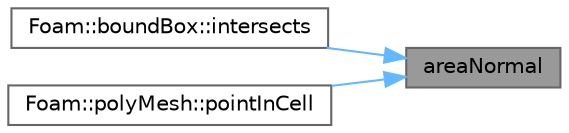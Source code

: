digraph "areaNormal"
{
 // LATEX_PDF_SIZE
  bgcolor="transparent";
  edge [fontname=Helvetica,fontsize=10,labelfontname=Helvetica,labelfontsize=10];
  node [fontname=Helvetica,fontsize=10,shape=box,height=0.2,width=0.4];
  rankdir="RL";
  Node1 [id="Node000001",label="areaNormal",height=0.2,width=0.4,color="gray40", fillcolor="grey60", style="filled", fontcolor="black",tooltip=" "];
  Node1 -> Node2 [id="edge1_Node000001_Node000002",dir="back",color="steelblue1",style="solid",tooltip=" "];
  Node2 [id="Node000002",label="Foam::boundBox::intersects",height=0.2,width=0.4,color="grey40", fillcolor="white", style="filled",URL="$classFoam_1_1boundBox.html#ad96fc6e4aa788519a25e3a42ef9a872b",tooltip=" "];
  Node1 -> Node3 [id="edge2_Node000001_Node000003",dir="back",color="steelblue1",style="solid",tooltip=" "];
  Node3 [id="Node000003",label="Foam::polyMesh::pointInCell",height=0.2,width=0.4,color="grey40", fillcolor="white", style="filled",URL="$classFoam_1_1polyMesh.html#a6f68fb204022925c308add3d7758e63b",tooltip=" "];
}
